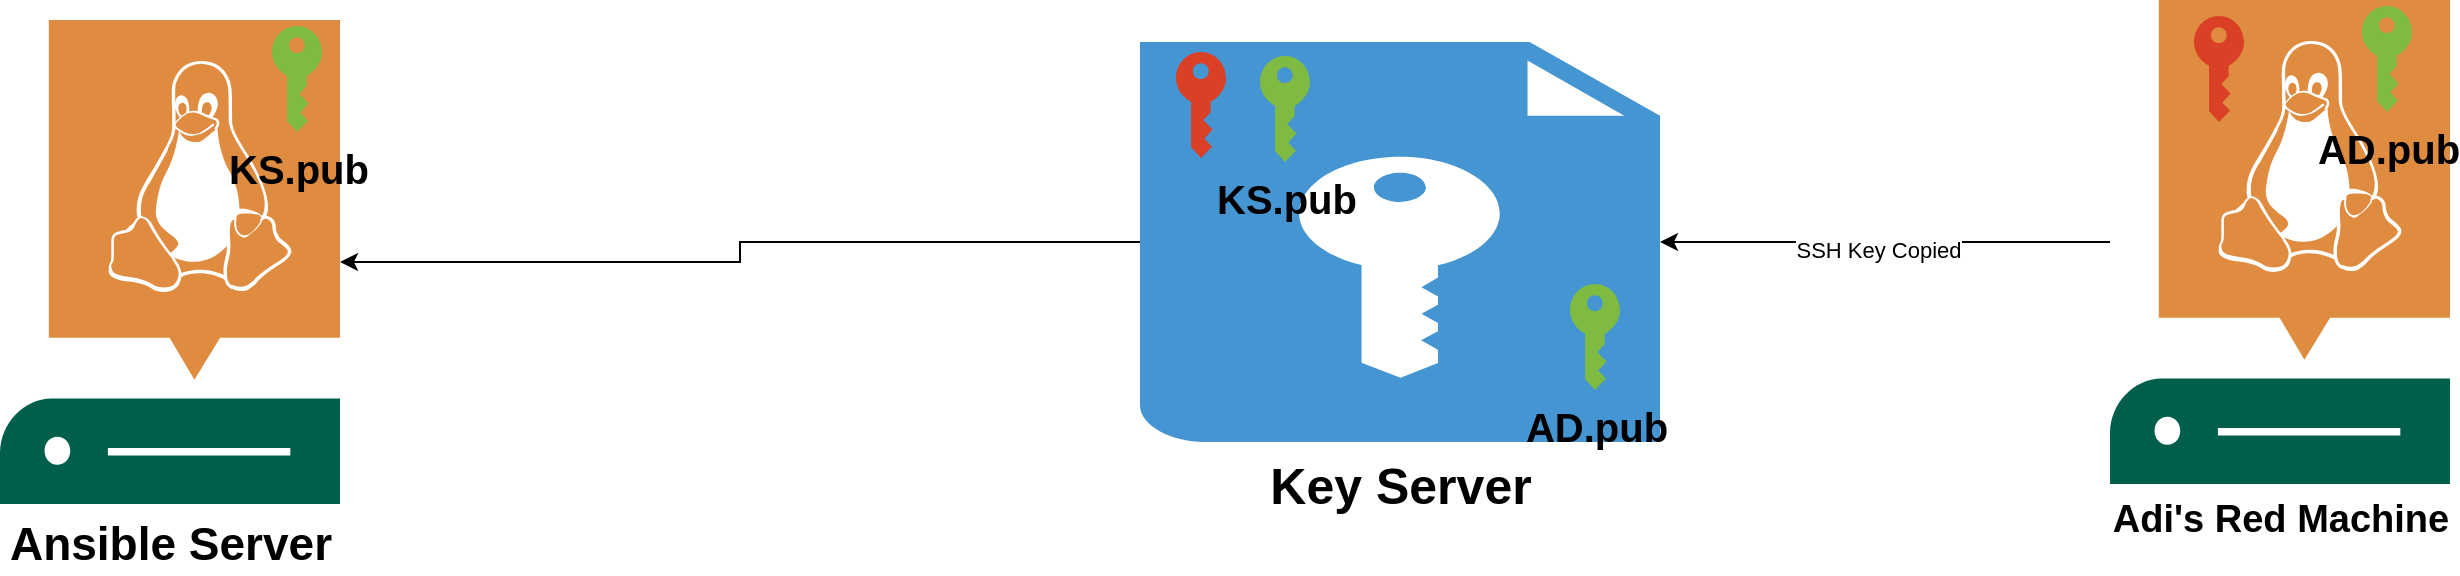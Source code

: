 <mxfile version="21.7.5" type="github">
  <diagram name="Page-1" id="EGawqVXien_poys0bBTz">
    <mxGraphModel dx="1524" dy="1193" grid="0" gridSize="10" guides="1" tooltips="1" connect="1" arrows="1" fold="1" page="0" pageScale="1" pageWidth="850" pageHeight="1100" math="0" shadow="0">
      <root>
        <mxCell id="0" />
        <mxCell id="1" parent="0" />
        <mxCell id="stgadCEIDZSZ7MvftzhB-1" style="edgeStyle=orthogonalEdgeStyle;rounded=0;orthogonalLoop=1;jettySize=auto;html=1;" edge="1" parent="1" source="Vhh1cMOaEA72a_BILJCU-1" target="Vhh1cMOaEA72a_BILJCU-4">
          <mxGeometry relative="1" as="geometry" />
        </mxCell>
        <mxCell id="Vhh1cMOaEA72a_BILJCU-1" value="&lt;b&gt;&lt;font style=&quot;font-size: 25px;&quot;&gt;Key Server&lt;/font&gt;&lt;/b&gt;" style="shadow=0;dashed=0;html=1;strokeColor=none;fillColor=#4495D1;labelPosition=center;verticalLabelPosition=bottom;verticalAlign=top;align=center;outlineConnect=0;shape=mxgraph.veeam.encryption_key;" parent="1" vertex="1">
          <mxGeometry x="730" y="160" width="260" height="200" as="geometry" />
        </mxCell>
        <mxCell id="Vhh1cMOaEA72a_BILJCU-4" value="&lt;font style=&quot;font-size: 23px;&quot;&gt;&lt;b&gt;Ansible Server&lt;/b&gt;&lt;/font&gt;" style="sketch=0;pointerEvents=1;shadow=0;dashed=0;html=1;strokeColor=none;fillColor=#005F4B;labelPosition=center;verticalLabelPosition=bottom;verticalAlign=top;align=center;outlineConnect=0;shape=mxgraph.veeam2.linux_server;" parent="1" vertex="1">
          <mxGeometry x="160" y="149" width="170" height="242" as="geometry" />
        </mxCell>
        <mxCell id="stgadCEIDZSZ7MvftzhB-7" style="edgeStyle=orthogonalEdgeStyle;rounded=0;orthogonalLoop=1;jettySize=auto;html=1;" edge="1" parent="1" source="stgadCEIDZSZ7MvftzhB-2" target="Vhh1cMOaEA72a_BILJCU-1">
          <mxGeometry relative="1" as="geometry" />
        </mxCell>
        <mxCell id="stgadCEIDZSZ7MvftzhB-8" value="SSH Key Copied" style="edgeLabel;html=1;align=center;verticalAlign=middle;resizable=0;points=[];" vertex="1" connectable="0" parent="stgadCEIDZSZ7MvftzhB-7">
          <mxGeometry x="0.034" y="4" relative="1" as="geometry">
            <mxPoint as="offset" />
          </mxGeometry>
        </mxCell>
        <mxCell id="stgadCEIDZSZ7MvftzhB-2" value="&lt;font style=&quot;font-size: 19px;&quot;&gt;&lt;b&gt;Adi&#39;s Red Machine&lt;br&gt;&lt;/b&gt;&lt;/font&gt;" style="sketch=0;pointerEvents=1;shadow=0;dashed=0;html=1;strokeColor=none;fillColor=#005F4B;labelPosition=center;verticalLabelPosition=bottom;verticalAlign=top;align=center;outlineConnect=0;shape=mxgraph.veeam2.linux_server;" vertex="1" parent="1">
          <mxGeometry x="1215" y="139" width="170" height="242" as="geometry" />
        </mxCell>
        <mxCell id="stgadCEIDZSZ7MvftzhB-3" value="&lt;font style=&quot;font-size: 20px;&quot;&gt;&lt;b&gt;AD.pub&lt;/b&gt;&lt;/font&gt;" style="sketch=0;pointerEvents=1;shadow=0;dashed=0;html=1;strokeColor=none;labelPosition=center;verticalLabelPosition=bottom;verticalAlign=top;outlineConnect=0;align=center;shape=mxgraph.office.security.key_permissions;fillColor=#7FBA42;" vertex="1" parent="1">
          <mxGeometry x="1341" y="142" width="25" height="53" as="geometry" />
        </mxCell>
        <mxCell id="stgadCEIDZSZ7MvftzhB-4" value="" style="sketch=0;pointerEvents=1;shadow=0;dashed=0;html=1;strokeColor=none;labelPosition=center;verticalLabelPosition=bottom;verticalAlign=top;outlineConnect=0;align=center;shape=mxgraph.office.security.key_permissions;fillColor=#DA4026;" vertex="1" parent="1">
          <mxGeometry x="1257" y="147" width="25" height="53" as="geometry" />
        </mxCell>
        <mxCell id="stgadCEIDZSZ7MvftzhB-6" value="&lt;font style=&quot;font-size: 20px;&quot;&gt;&lt;b&gt;AD.pub&lt;/b&gt;&lt;/font&gt;" style="sketch=0;pointerEvents=1;shadow=0;dashed=0;html=1;strokeColor=none;labelPosition=center;verticalLabelPosition=bottom;verticalAlign=top;outlineConnect=0;align=center;shape=mxgraph.office.security.key_permissions;fillColor=#7FBA42;" vertex="1" parent="1">
          <mxGeometry x="945" y="281" width="25" height="53" as="geometry" />
        </mxCell>
        <mxCell id="stgadCEIDZSZ7MvftzhB-10" value="" style="sketch=0;pointerEvents=1;shadow=0;dashed=0;html=1;strokeColor=none;labelPosition=center;verticalLabelPosition=bottom;verticalAlign=top;outlineConnect=0;align=center;shape=mxgraph.office.security.key_permissions;fillColor=#DA4026;" vertex="1" parent="1">
          <mxGeometry x="748" y="165" width="25" height="53" as="geometry" />
        </mxCell>
        <mxCell id="stgadCEIDZSZ7MvftzhB-11" value="&lt;font style=&quot;font-size: 20px;&quot;&gt;&lt;b&gt;KS.pub&lt;/b&gt;&lt;/font&gt;" style="sketch=0;pointerEvents=1;shadow=0;dashed=0;html=1;strokeColor=none;labelPosition=center;verticalLabelPosition=bottom;verticalAlign=top;outlineConnect=0;align=center;shape=mxgraph.office.security.key_permissions;fillColor=#7FBA42;" vertex="1" parent="1">
          <mxGeometry x="790" y="167" width="25" height="53" as="geometry" />
        </mxCell>
        <mxCell id="stgadCEIDZSZ7MvftzhB-12" value="&lt;font style=&quot;font-size: 20px;&quot;&gt;&lt;b&gt;KS.pub&lt;/b&gt;&lt;/font&gt;" style="sketch=0;pointerEvents=1;shadow=0;dashed=0;html=1;strokeColor=none;labelPosition=center;verticalLabelPosition=bottom;verticalAlign=top;outlineConnect=0;align=center;shape=mxgraph.office.security.key_permissions;fillColor=#7FBA42;" vertex="1" parent="1">
          <mxGeometry x="296" y="152" width="25" height="53" as="geometry" />
        </mxCell>
      </root>
    </mxGraphModel>
  </diagram>
</mxfile>
